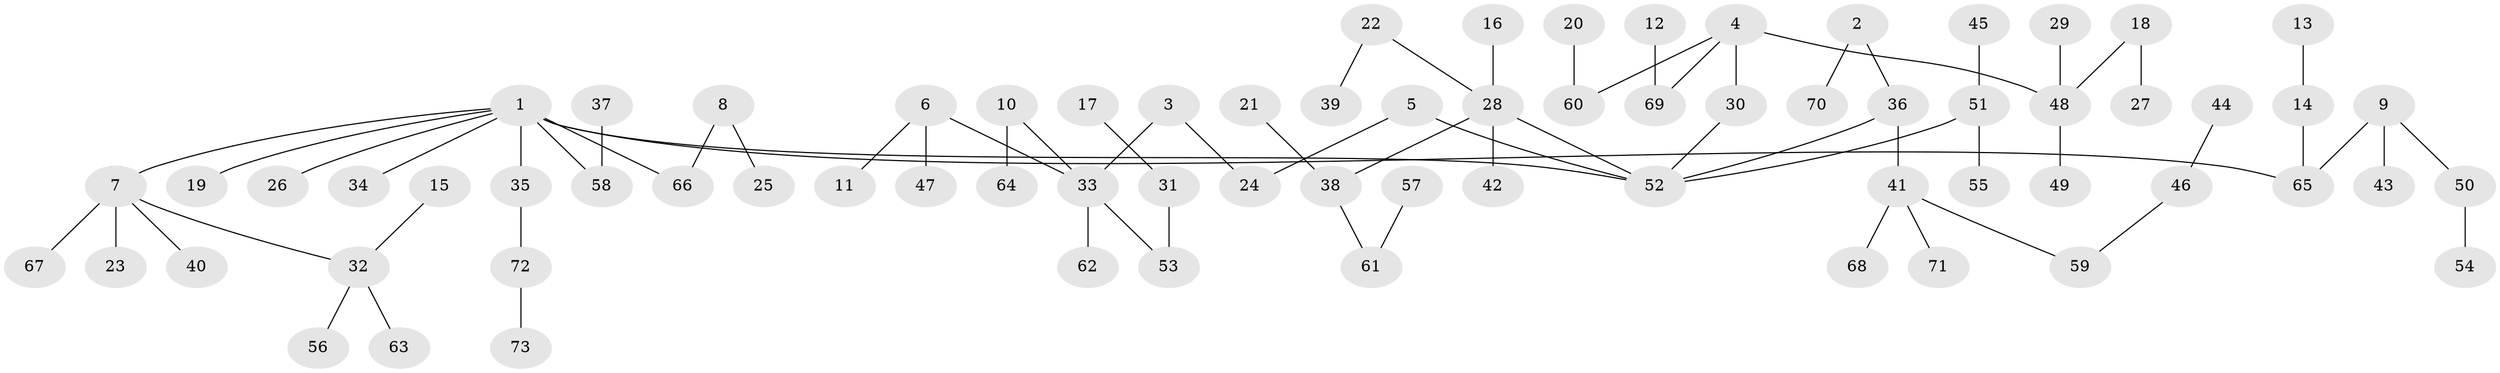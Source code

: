 // original degree distribution, {6: 0.02054794520547945, 7: 0.00684931506849315, 4: 0.07534246575342465, 3: 0.15753424657534246, 5: 0.0136986301369863, 2: 0.2465753424657534, 1: 0.4794520547945205}
// Generated by graph-tools (version 1.1) at 2025/50/03/09/25 03:50:18]
// undirected, 73 vertices, 72 edges
graph export_dot {
graph [start="1"]
  node [color=gray90,style=filled];
  1;
  2;
  3;
  4;
  5;
  6;
  7;
  8;
  9;
  10;
  11;
  12;
  13;
  14;
  15;
  16;
  17;
  18;
  19;
  20;
  21;
  22;
  23;
  24;
  25;
  26;
  27;
  28;
  29;
  30;
  31;
  32;
  33;
  34;
  35;
  36;
  37;
  38;
  39;
  40;
  41;
  42;
  43;
  44;
  45;
  46;
  47;
  48;
  49;
  50;
  51;
  52;
  53;
  54;
  55;
  56;
  57;
  58;
  59;
  60;
  61;
  62;
  63;
  64;
  65;
  66;
  67;
  68;
  69;
  70;
  71;
  72;
  73;
  1 -- 7 [weight=1.0];
  1 -- 19 [weight=1.0];
  1 -- 26 [weight=1.0];
  1 -- 34 [weight=1.0];
  1 -- 35 [weight=1.0];
  1 -- 52 [weight=1.0];
  1 -- 58 [weight=1.0];
  1 -- 65 [weight=1.0];
  1 -- 66 [weight=1.0];
  2 -- 36 [weight=1.0];
  2 -- 70 [weight=1.0];
  3 -- 24 [weight=1.0];
  3 -- 33 [weight=1.0];
  4 -- 30 [weight=1.0];
  4 -- 48 [weight=1.0];
  4 -- 60 [weight=1.0];
  4 -- 69 [weight=1.0];
  5 -- 24 [weight=1.0];
  5 -- 52 [weight=1.0];
  6 -- 11 [weight=1.0];
  6 -- 33 [weight=1.0];
  6 -- 47 [weight=1.0];
  7 -- 23 [weight=1.0];
  7 -- 32 [weight=1.0];
  7 -- 40 [weight=1.0];
  7 -- 67 [weight=1.0];
  8 -- 25 [weight=1.0];
  8 -- 66 [weight=1.0];
  9 -- 43 [weight=1.0];
  9 -- 50 [weight=1.0];
  9 -- 65 [weight=1.0];
  10 -- 33 [weight=1.0];
  10 -- 64 [weight=1.0];
  12 -- 69 [weight=1.0];
  13 -- 14 [weight=1.0];
  14 -- 65 [weight=1.0];
  15 -- 32 [weight=1.0];
  16 -- 28 [weight=1.0];
  17 -- 31 [weight=1.0];
  18 -- 27 [weight=1.0];
  18 -- 48 [weight=1.0];
  20 -- 60 [weight=1.0];
  21 -- 38 [weight=1.0];
  22 -- 28 [weight=1.0];
  22 -- 39 [weight=1.0];
  28 -- 38 [weight=1.0];
  28 -- 42 [weight=1.0];
  28 -- 52 [weight=1.0];
  29 -- 48 [weight=1.0];
  30 -- 52 [weight=1.0];
  31 -- 53 [weight=1.0];
  32 -- 56 [weight=1.0];
  32 -- 63 [weight=1.0];
  33 -- 53 [weight=1.0];
  33 -- 62 [weight=1.0];
  35 -- 72 [weight=1.0];
  36 -- 41 [weight=1.0];
  36 -- 52 [weight=1.0];
  37 -- 58 [weight=1.0];
  38 -- 61 [weight=1.0];
  41 -- 59 [weight=1.0];
  41 -- 68 [weight=1.0];
  41 -- 71 [weight=1.0];
  44 -- 46 [weight=1.0];
  45 -- 51 [weight=1.0];
  46 -- 59 [weight=1.0];
  48 -- 49 [weight=1.0];
  50 -- 54 [weight=1.0];
  51 -- 52 [weight=1.0];
  51 -- 55 [weight=1.0];
  57 -- 61 [weight=1.0];
  72 -- 73 [weight=1.0];
}
